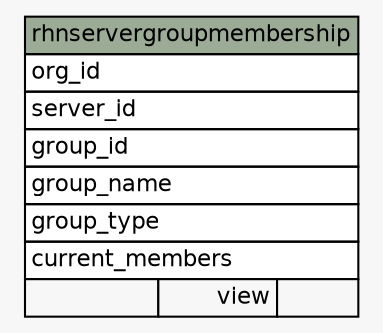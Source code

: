 // dot 2.26.0 on Linux 2.6.32-504.el6.x86_64
// SchemaSpy rev 590
digraph "rhnservergroupmembership" {
  graph [
    rankdir="RL"
    bgcolor="#f7f7f7"
    nodesep="0.18"
    ranksep="0.46"
    fontname="Helvetica"
    fontsize="11"
  ];
  node [
    fontname="Helvetica"
    fontsize="11"
    shape="plaintext"
  ];
  edge [
    arrowsize="0.8"
  ];
  "rhnservergroupmembership" [
    label=<
    <TABLE BORDER="0" CELLBORDER="1" CELLSPACING="0" BGCOLOR="#ffffff">
      <TR><TD COLSPAN="3" BGCOLOR="#9bab96" ALIGN="CENTER">rhnservergroupmembership</TD></TR>
      <TR><TD PORT="org_id" COLSPAN="3" ALIGN="LEFT">org_id</TD></TR>
      <TR><TD PORT="server_id" COLSPAN="3" ALIGN="LEFT">server_id</TD></TR>
      <TR><TD PORT="group_id" COLSPAN="3" ALIGN="LEFT">group_id</TD></TR>
      <TR><TD PORT="group_name" COLSPAN="3" ALIGN="LEFT">group_name</TD></TR>
      <TR><TD PORT="group_type" COLSPAN="3" ALIGN="LEFT">group_type</TD></TR>
      <TR><TD PORT="current_members" COLSPAN="3" ALIGN="LEFT">current_members</TD></TR>
      <TR><TD ALIGN="LEFT" BGCOLOR="#f7f7f7">  </TD><TD ALIGN="RIGHT" BGCOLOR="#f7f7f7">view</TD><TD ALIGN="RIGHT" BGCOLOR="#f7f7f7">  </TD></TR>
    </TABLE>>
    URL="tables/rhnservergroupmembership.html"
    tooltip="rhnservergroupmembership"
  ];
}
